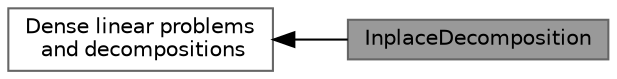 digraph "InplaceDecomposition"
{
 // LATEX_PDF_SIZE
  bgcolor="transparent";
  edge [fontname=Helvetica,fontsize=10,labelfontname=Helvetica,labelfontsize=10];
  node [fontname=Helvetica,fontsize=10,shape=box,height=0.2,width=0.4];
  rankdir=LR;
  Node2 [id="Node000002",label="Dense linear problems\l and decompositions",height=0.2,width=0.4,color="grey40", fillcolor="white", style="filled",URL="$group___dense_linear_solvers__chapter.html",tooltip=" "];
  Node1 [id="Node000001",label="InplaceDecomposition",height=0.2,width=0.4,color="gray40", fillcolor="grey60", style="filled", fontcolor="black",tooltip=" "];
  Node2->Node1 [shape=plaintext, dir="back", style="solid"];
}
